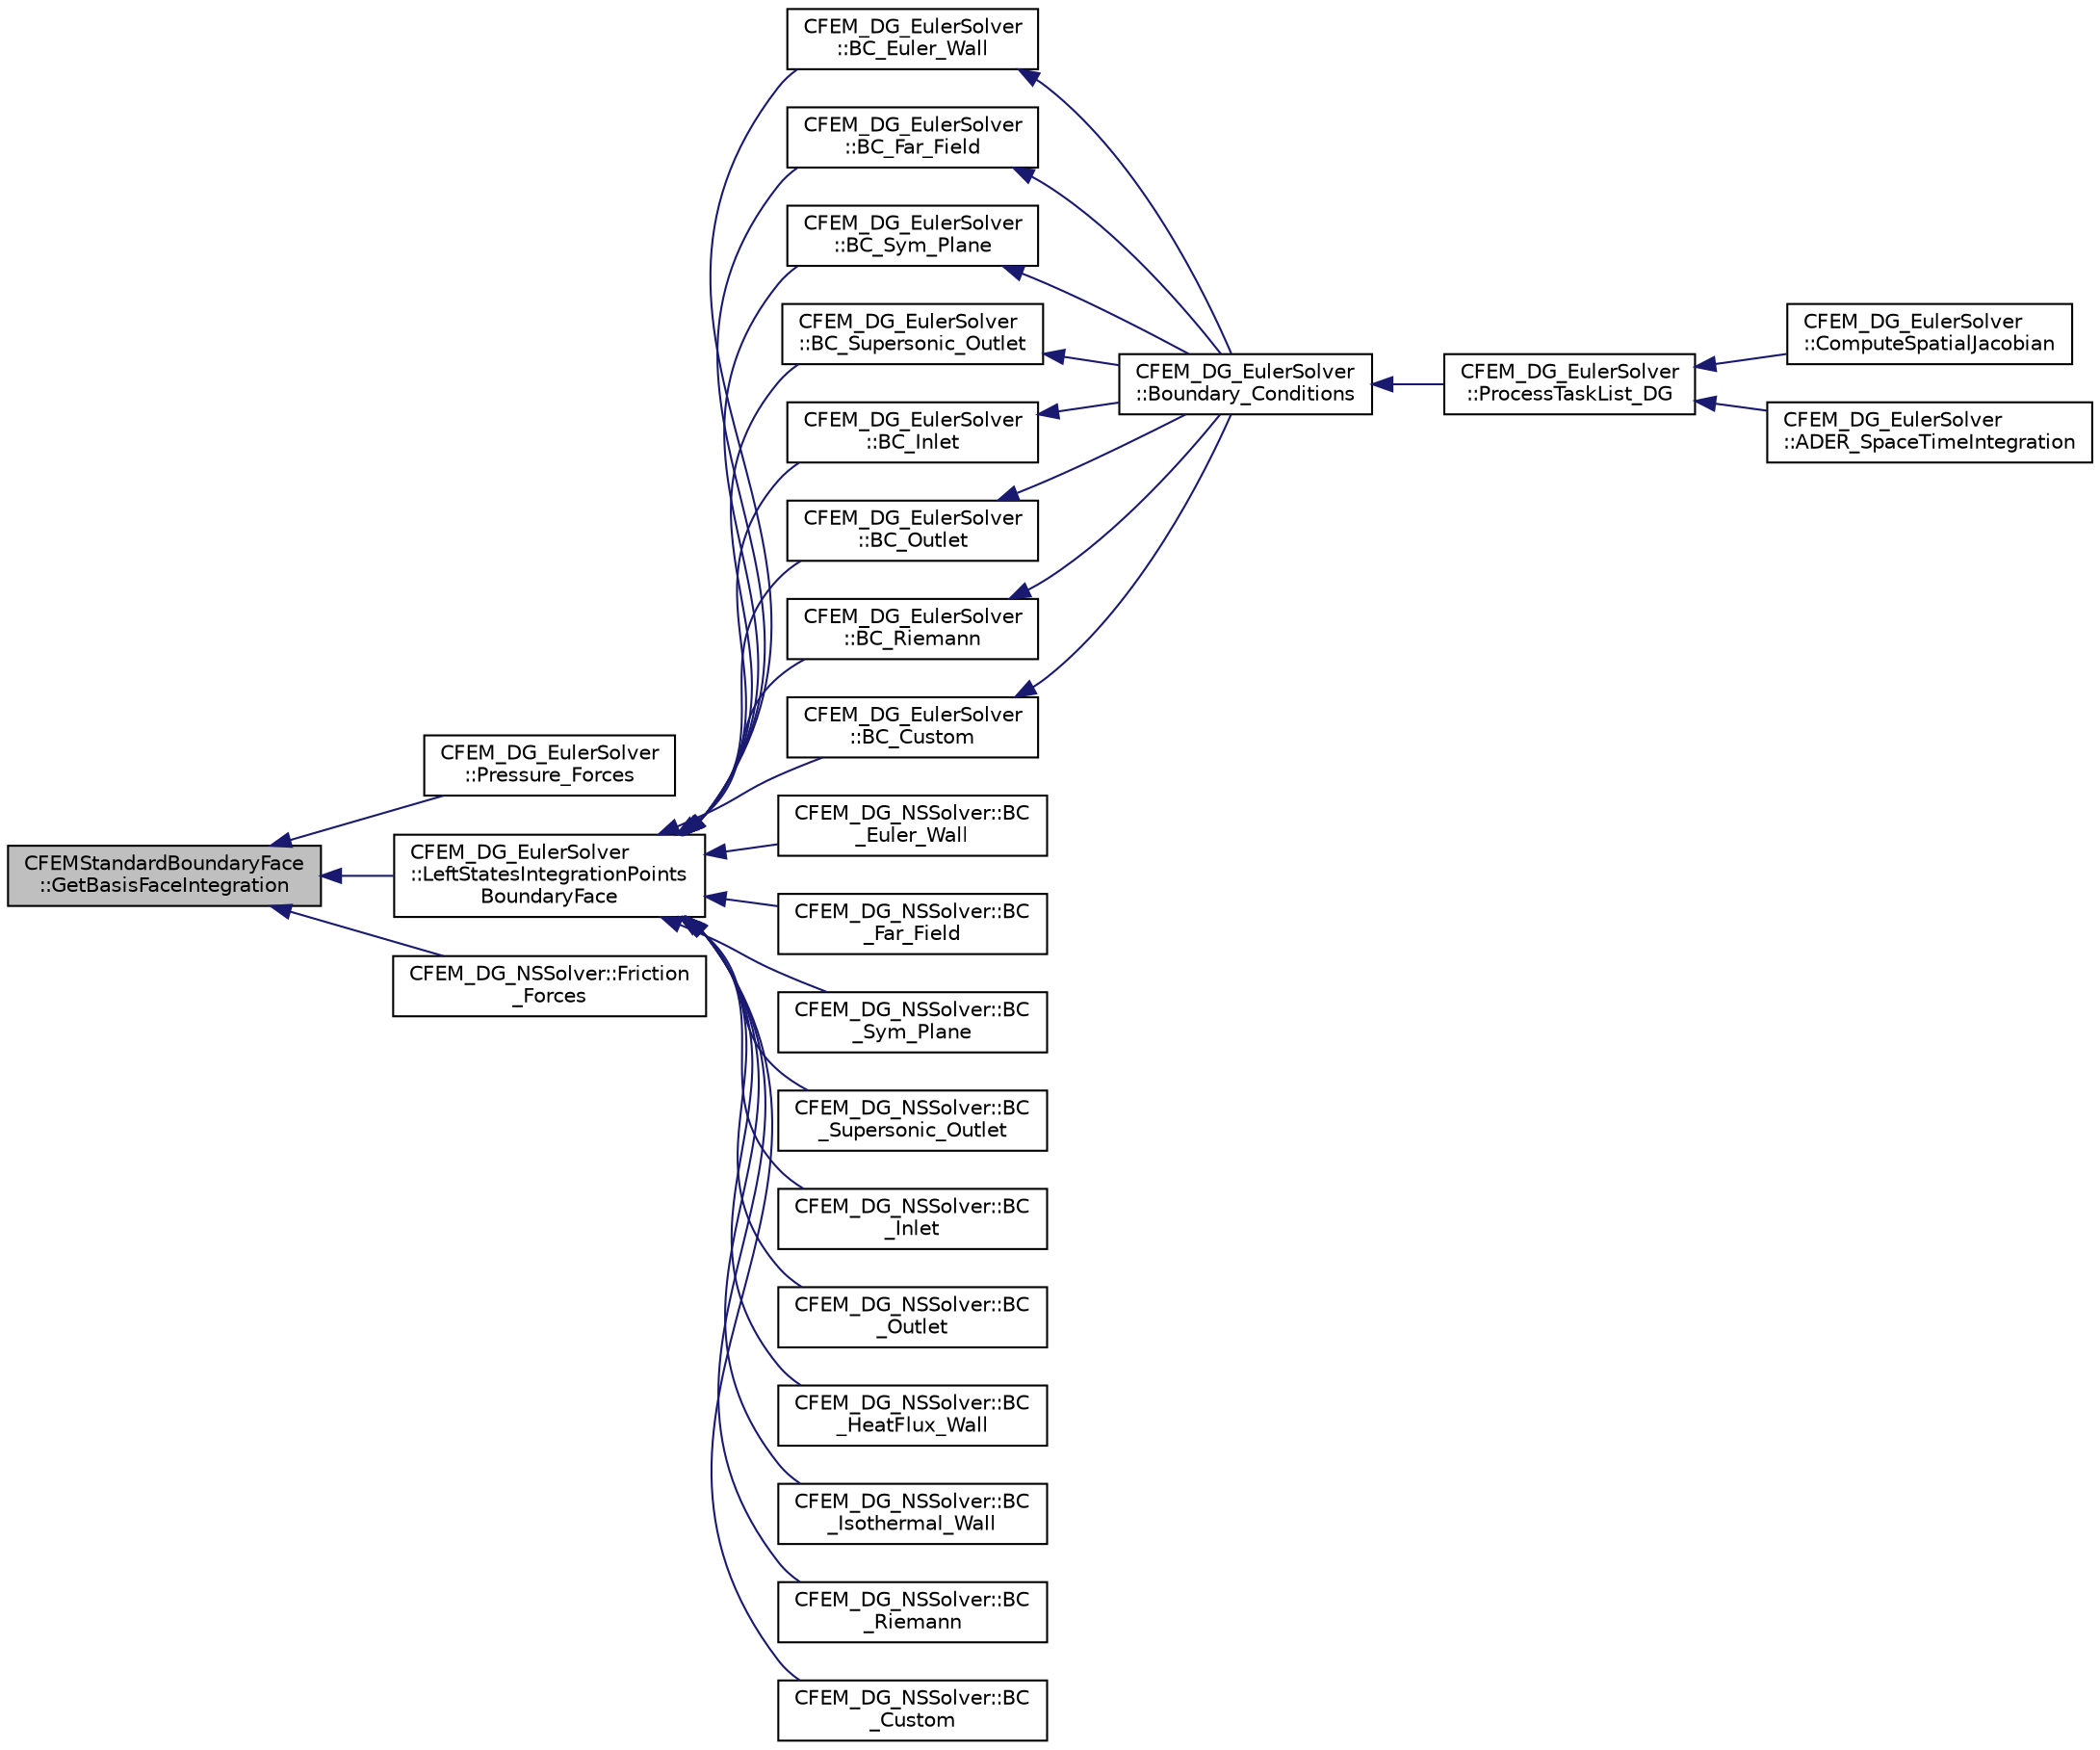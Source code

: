 digraph "CFEMStandardBoundaryFace::GetBasisFaceIntegration"
{
  edge [fontname="Helvetica",fontsize="10",labelfontname="Helvetica",labelfontsize="10"];
  node [fontname="Helvetica",fontsize="10",shape=record];
  rankdir="LR";
  Node42 [label="CFEMStandardBoundaryFace\l::GetBasisFaceIntegration",height=0.2,width=0.4,color="black", fillcolor="grey75", style="filled", fontcolor="black"];
  Node42 -> Node43 [dir="back",color="midnightblue",fontsize="10",style="solid",fontname="Helvetica"];
  Node43 [label="CFEM_DG_EulerSolver\l::Pressure_Forces",height=0.2,width=0.4,color="black", fillcolor="white", style="filled",URL="$class_c_f_e_m___d_g___euler_solver.html#a5b3e068f83cbf3aeb8e6a4e02b4bf27b",tooltip="Compute the pressure forces and all the adimensional coefficients. "];
  Node42 -> Node44 [dir="back",color="midnightblue",fontsize="10",style="solid",fontname="Helvetica"];
  Node44 [label="CFEM_DG_EulerSolver\l::LeftStatesIntegrationPoints\lBoundaryFace",height=0.2,width=0.4,color="black", fillcolor="white", style="filled",URL="$class_c_f_e_m___d_g___euler_solver.html#a79debb4e2ee70feac94e9a420705dbf9",tooltip="Function, which computes the left state of a boundary face. "];
  Node44 -> Node45 [dir="back",color="midnightblue",fontsize="10",style="solid",fontname="Helvetica"];
  Node45 [label="CFEM_DG_EulerSolver\l::BC_Euler_Wall",height=0.2,width=0.4,color="black", fillcolor="white", style="filled",URL="$class_c_f_e_m___d_g___euler_solver.html#a8f81a6011b17cbb65c8be69d517e8faf",tooltip="Impose via the residual the Euler wall boundary condition. It is a virtual function, because for Navier-Stokes it is overwritten. "];
  Node45 -> Node46 [dir="back",color="midnightblue",fontsize="10",style="solid",fontname="Helvetica"];
  Node46 [label="CFEM_DG_EulerSolver\l::Boundary_Conditions",height=0.2,width=0.4,color="black", fillcolor="white", style="filled",URL="$class_c_f_e_m___d_g___euler_solver.html#ae37f8eba6d7793bc4edb5de6e26f992d",tooltip="Function, which computes the spatial residual for the DG discretization. "];
  Node46 -> Node47 [dir="back",color="midnightblue",fontsize="10",style="solid",fontname="Helvetica"];
  Node47 [label="CFEM_DG_EulerSolver\l::ProcessTaskList_DG",height=0.2,width=0.4,color="black", fillcolor="white", style="filled",URL="$class_c_f_e_m___d_g___euler_solver.html#a651cad1a94f2024c75a1a8be347e3375",tooltip="Function, which processes the list of tasks to be executed by the DG solver. "];
  Node47 -> Node48 [dir="back",color="midnightblue",fontsize="10",style="solid",fontname="Helvetica"];
  Node48 [label="CFEM_DG_EulerSolver\l::ComputeSpatialJacobian",height=0.2,width=0.4,color="black", fillcolor="white", style="filled",URL="$class_c_f_e_m___d_g___euler_solver.html#ac59d8dae95e3c3cc3ab3feaeb9be4b22",tooltip="Function, which controls the computation of the spatial Jacobian. "];
  Node47 -> Node49 [dir="back",color="midnightblue",fontsize="10",style="solid",fontname="Helvetica"];
  Node49 [label="CFEM_DG_EulerSolver\l::ADER_SpaceTimeIntegration",height=0.2,width=0.4,color="black", fillcolor="white", style="filled",URL="$class_c_f_e_m___d_g___euler_solver.html#a7f0da04d44069701db2228210b91c59e",tooltip="Function, to carry out the space time integration for ADER with time accurate local time stepping..."];
  Node44 -> Node50 [dir="back",color="midnightblue",fontsize="10",style="solid",fontname="Helvetica"];
  Node50 [label="CFEM_DG_EulerSolver\l::BC_Far_Field",height=0.2,width=0.4,color="black", fillcolor="white", style="filled",URL="$class_c_f_e_m___d_g___euler_solver.html#a48b8a50d3e9deee07bd02a30249f6f6d",tooltip="Impose the far-field boundary condition. It is a virtual function, because for Navier-Stokes it is ov..."];
  Node50 -> Node46 [dir="back",color="midnightblue",fontsize="10",style="solid",fontname="Helvetica"];
  Node44 -> Node51 [dir="back",color="midnightblue",fontsize="10",style="solid",fontname="Helvetica"];
  Node51 [label="CFEM_DG_EulerSolver\l::BC_Sym_Plane",height=0.2,width=0.4,color="black", fillcolor="white", style="filled",URL="$class_c_f_e_m___d_g___euler_solver.html#a002d30c9052117b77a33d1f290b1195b",tooltip="Impose the symmetry boundary condition. It is a virtual function, because for Navier-Stokes it is ove..."];
  Node51 -> Node46 [dir="back",color="midnightblue",fontsize="10",style="solid",fontname="Helvetica"];
  Node44 -> Node52 [dir="back",color="midnightblue",fontsize="10",style="solid",fontname="Helvetica"];
  Node52 [label="CFEM_DG_EulerSolver\l::BC_Supersonic_Outlet",height=0.2,width=0.4,color="black", fillcolor="white", style="filled",URL="$class_c_f_e_m___d_g___euler_solver.html#a99232a4f053e949762b0919a6c288c73",tooltip="Impose the supersonic outlet boundary condition. It is a virtual function, because for Navier-Stokes ..."];
  Node52 -> Node46 [dir="back",color="midnightblue",fontsize="10",style="solid",fontname="Helvetica"];
  Node44 -> Node53 [dir="back",color="midnightblue",fontsize="10",style="solid",fontname="Helvetica"];
  Node53 [label="CFEM_DG_EulerSolver\l::BC_Inlet",height=0.2,width=0.4,color="black", fillcolor="white", style="filled",URL="$class_c_f_e_m___d_g___euler_solver.html#ade8441a575543603f4e4218fb52e33a2",tooltip="Impose the subsonic inlet boundary condition. It is a virtual function, because for Navier-Stokes it ..."];
  Node53 -> Node46 [dir="back",color="midnightblue",fontsize="10",style="solid",fontname="Helvetica"];
  Node44 -> Node54 [dir="back",color="midnightblue",fontsize="10",style="solid",fontname="Helvetica"];
  Node54 [label="CFEM_DG_EulerSolver\l::BC_Outlet",height=0.2,width=0.4,color="black", fillcolor="white", style="filled",URL="$class_c_f_e_m___d_g___euler_solver.html#a869796e928f7618ea7f47d9ebc80cf76",tooltip="Impose the outlet boundary condition.It is a virtual function, because for Navier-Stokes it is overwr..."];
  Node54 -> Node46 [dir="back",color="midnightblue",fontsize="10",style="solid",fontname="Helvetica"];
  Node44 -> Node55 [dir="back",color="midnightblue",fontsize="10",style="solid",fontname="Helvetica"];
  Node55 [label="CFEM_DG_EulerSolver\l::BC_Riemann",height=0.2,width=0.4,color="black", fillcolor="white", style="filled",URL="$class_c_f_e_m___d_g___euler_solver.html#aaff04081aba8d9e24f0e615161e8020f",tooltip="Impose the boundary condition using characteristic reconstruction. It is a virtual function..."];
  Node55 -> Node46 [dir="back",color="midnightblue",fontsize="10",style="solid",fontname="Helvetica"];
  Node44 -> Node56 [dir="back",color="midnightblue",fontsize="10",style="solid",fontname="Helvetica"];
  Node56 [label="CFEM_DG_EulerSolver\l::BC_Custom",height=0.2,width=0.4,color="black", fillcolor="white", style="filled",URL="$class_c_f_e_m___d_g___euler_solver.html#a0e63fc77fc810025d45bfd8e0bf4d6dd",tooltip="Impose the user customized boundary condition. It is a virtual function, because for Navier-Stokes it..."];
  Node56 -> Node46 [dir="back",color="midnightblue",fontsize="10",style="solid",fontname="Helvetica"];
  Node44 -> Node57 [dir="back",color="midnightblue",fontsize="10",style="solid",fontname="Helvetica"];
  Node57 [label="CFEM_DG_NSSolver::BC\l_Euler_Wall",height=0.2,width=0.4,color="black", fillcolor="white", style="filled",URL="$class_c_f_e_m___d_g___n_s_solver.html#a93ed201e11f8456abfc0a57841b781a7",tooltip="Impose via the residual the Euler wall boundary condition. "];
  Node44 -> Node58 [dir="back",color="midnightblue",fontsize="10",style="solid",fontname="Helvetica"];
  Node58 [label="CFEM_DG_NSSolver::BC\l_Far_Field",height=0.2,width=0.4,color="black", fillcolor="white", style="filled",URL="$class_c_f_e_m___d_g___n_s_solver.html#a123ec948e378e84eca5f772d28aec0d2",tooltip="Impose the far-field boundary condition. "];
  Node44 -> Node59 [dir="back",color="midnightblue",fontsize="10",style="solid",fontname="Helvetica"];
  Node59 [label="CFEM_DG_NSSolver::BC\l_Sym_Plane",height=0.2,width=0.4,color="black", fillcolor="white", style="filled",URL="$class_c_f_e_m___d_g___n_s_solver.html#a148134abb8821df7c68a8f9adedbe851",tooltip="Impose the symmetry boundary condition using the residual. "];
  Node44 -> Node60 [dir="back",color="midnightblue",fontsize="10",style="solid",fontname="Helvetica"];
  Node60 [label="CFEM_DG_NSSolver::BC\l_Supersonic_Outlet",height=0.2,width=0.4,color="black", fillcolor="white", style="filled",URL="$class_c_f_e_m___d_g___n_s_solver.html#a5559128bafcbb12f3f87601eca580ec5",tooltip="Impose the supersonic outlet boundary condition. "];
  Node44 -> Node61 [dir="back",color="midnightblue",fontsize="10",style="solid",fontname="Helvetica"];
  Node61 [label="CFEM_DG_NSSolver::BC\l_Inlet",height=0.2,width=0.4,color="black", fillcolor="white", style="filled",URL="$class_c_f_e_m___d_g___n_s_solver.html#a2865905d6ed26dcd2d2d850db9366d05",tooltip="Impose the subsonic inlet boundary condition. "];
  Node44 -> Node62 [dir="back",color="midnightblue",fontsize="10",style="solid",fontname="Helvetica"];
  Node62 [label="CFEM_DG_NSSolver::BC\l_Outlet",height=0.2,width=0.4,color="black", fillcolor="white", style="filled",URL="$class_c_f_e_m___d_g___n_s_solver.html#ae6136de48e182fc62658c9250e01c674",tooltip="Impose the outlet boundary condition. "];
  Node44 -> Node63 [dir="back",color="midnightblue",fontsize="10",style="solid",fontname="Helvetica"];
  Node63 [label="CFEM_DG_NSSolver::BC\l_HeatFlux_Wall",height=0.2,width=0.4,color="black", fillcolor="white", style="filled",URL="$class_c_f_e_m___d_g___n_s_solver.html#a7cc49cd695dcd974a1d791de72502323",tooltip="Impose a constant heat-flux condition at the wall. "];
  Node44 -> Node64 [dir="back",color="midnightblue",fontsize="10",style="solid",fontname="Helvetica"];
  Node64 [label="CFEM_DG_NSSolver::BC\l_Isothermal_Wall",height=0.2,width=0.4,color="black", fillcolor="white", style="filled",URL="$class_c_f_e_m___d_g___n_s_solver.html#abcb36132263699c73988c03ca324e290",tooltip="Impose an isothermal condition at the wall. "];
  Node44 -> Node65 [dir="back",color="midnightblue",fontsize="10",style="solid",fontname="Helvetica"];
  Node65 [label="CFEM_DG_NSSolver::BC\l_Riemann",height=0.2,width=0.4,color="black", fillcolor="white", style="filled",URL="$class_c_f_e_m___d_g___n_s_solver.html#afa0326d05f194eaacbb86e6231b27dd4",tooltip="Impose the boundary condition using characteristic reconstruction. "];
  Node44 -> Node66 [dir="back",color="midnightblue",fontsize="10",style="solid",fontname="Helvetica"];
  Node66 [label="CFEM_DG_NSSolver::BC\l_Custom",height=0.2,width=0.4,color="black", fillcolor="white", style="filled",URL="$class_c_f_e_m___d_g___n_s_solver.html#a8e27fad06f1bde21670f2e2990d3027e",tooltip="Impose the user customized boundary condition. "];
  Node42 -> Node67 [dir="back",color="midnightblue",fontsize="10",style="solid",fontname="Helvetica"];
  Node67 [label="CFEM_DG_NSSolver::Friction\l_Forces",height=0.2,width=0.4,color="black", fillcolor="white", style="filled",URL="$class_c_f_e_m___d_g___n_s_solver.html#a15cec95ab40ebb36ee69bc5f58840cf3",tooltip="Compute the viscous forces and all the addimensional coefficients. "];
}
